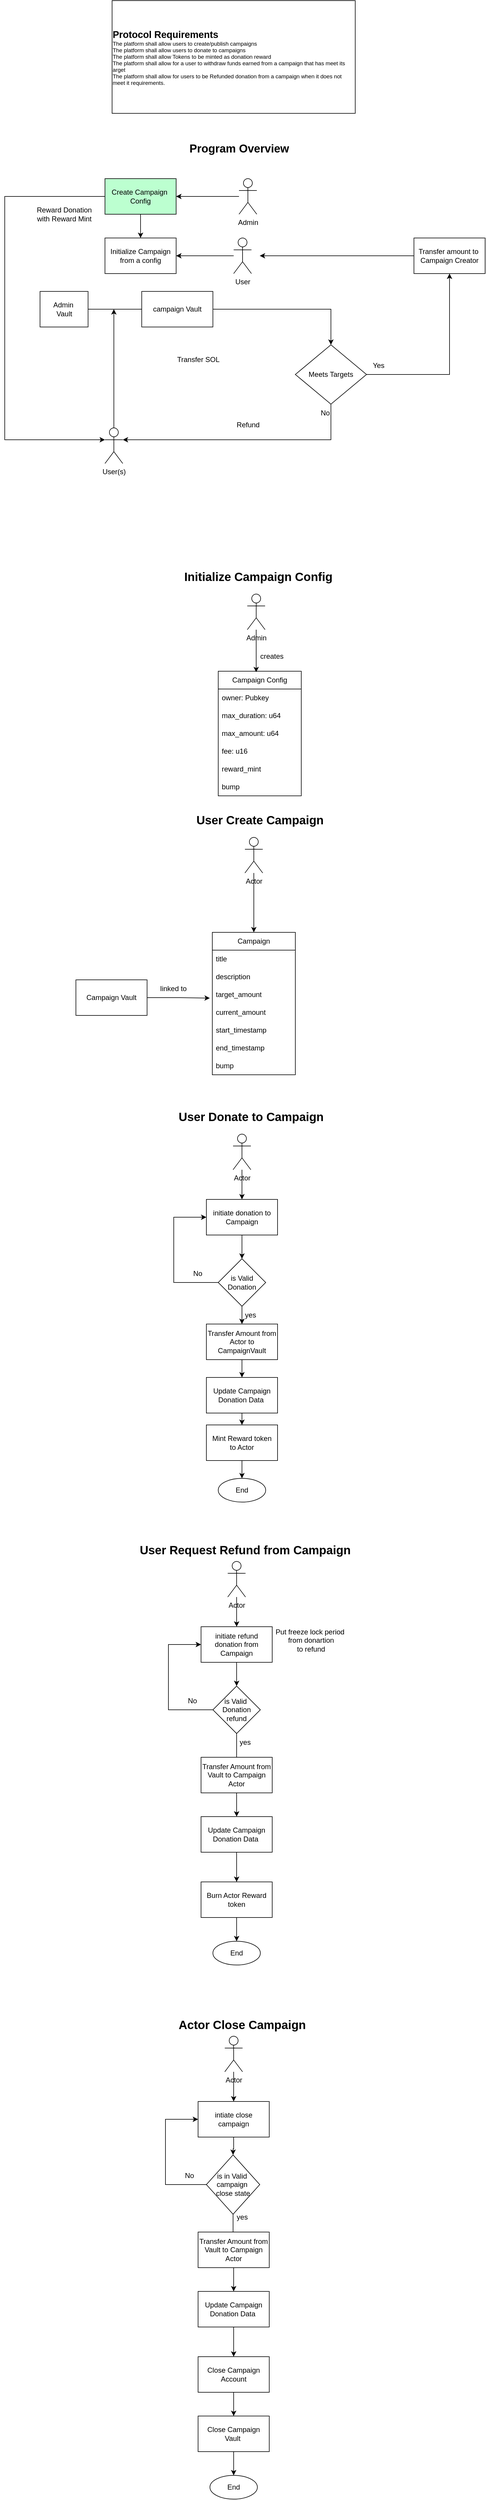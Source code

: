 <mxfile version="26.0.11" pages="2">
  <diagram name="Create-Campaign" id="I4TZYW_Bxn7uYxpztRF7">
    <mxGraphModel dx="2049" dy="1131" grid="1" gridSize="10" guides="1" tooltips="1" connect="1" arrows="1" fold="1" page="1" pageScale="1" pageWidth="850" pageHeight="1100" math="0" shadow="0">
      <root>
        <mxCell id="0" />
        <mxCell id="1" parent="0" />
        <mxCell id="6O2quFRuJPFbSkHzGAcE-3" value="Program Overview" style="text;html=1;align=center;verticalAlign=middle;resizable=0;points=[];autosize=1;strokeColor=none;fillColor=none;fontSize=19;fontStyle=1" parent="1" vertex="1">
          <mxGeometry x="335" y="250" width="180" height="40" as="geometry" />
        </mxCell>
        <mxCell id="6O2quFRuJPFbSkHzGAcE-24" value="&lt;b&gt;&lt;font style=&quot;font-size: 20px;&quot;&gt;Initialize Campaign Config&amp;nbsp;&lt;/font&gt;&lt;/b&gt;" style="text;html=1;align=center;verticalAlign=middle;resizable=0;points=[];autosize=1;strokeColor=none;fillColor=none;" parent="1" vertex="1">
          <mxGeometry x="320" y="970" width="280" height="40" as="geometry" />
        </mxCell>
        <mxCell id="6O2quFRuJPFbSkHzGAcE-25" value="Admin&lt;div&gt;&lt;br&gt;&lt;/div&gt;" style="shape=umlActor;verticalLabelPosition=bottom;verticalAlign=top;html=1;outlineConnect=0;" parent="1" vertex="1">
          <mxGeometry x="439" y="1020" width="30" height="60" as="geometry" />
        </mxCell>
        <mxCell id="6O2quFRuJPFbSkHzGAcE-26" value="Campaign Config" style="swimlane;fontStyle=0;childLayout=stackLayout;horizontal=1;startSize=30;horizontalStack=0;resizeParent=1;resizeParentMax=0;resizeLast=0;collapsible=1;marginBottom=0;whiteSpace=wrap;html=1;" parent="1" vertex="1">
          <mxGeometry x="390" y="1150" width="140" height="210" as="geometry" />
        </mxCell>
        <mxCell id="6O2quFRuJPFbSkHzGAcE-27" value="owner: Pubkey" style="text;strokeColor=none;fillColor=none;align=left;verticalAlign=middle;spacingLeft=4;spacingRight=4;overflow=hidden;points=[[0,0.5],[1,0.5]];portConstraint=eastwest;rotatable=0;whiteSpace=wrap;html=1;" parent="6O2quFRuJPFbSkHzGAcE-26" vertex="1">
          <mxGeometry y="30" width="140" height="30" as="geometry" />
        </mxCell>
        <mxCell id="6O2quFRuJPFbSkHzGAcE-34" value="max_duration: u64" style="text;strokeColor=none;fillColor=none;align=left;verticalAlign=middle;spacingLeft=4;spacingRight=4;overflow=hidden;points=[[0,0.5],[1,0.5]];portConstraint=eastwest;rotatable=0;whiteSpace=wrap;html=1;" parent="6O2quFRuJPFbSkHzGAcE-26" vertex="1">
          <mxGeometry y="60" width="140" height="30" as="geometry" />
        </mxCell>
        <mxCell id="6O2quFRuJPFbSkHzGAcE-35" value="max_amount: u64" style="text;strokeColor=none;fillColor=none;align=left;verticalAlign=middle;spacingLeft=4;spacingRight=4;overflow=hidden;points=[[0,0.5],[1,0.5]];portConstraint=eastwest;rotatable=0;whiteSpace=wrap;html=1;" parent="6O2quFRuJPFbSkHzGAcE-26" vertex="1">
          <mxGeometry y="90" width="140" height="30" as="geometry" />
        </mxCell>
        <mxCell id="6O2quFRuJPFbSkHzGAcE-28" value="fee: u16" style="text;strokeColor=none;fillColor=none;align=left;verticalAlign=middle;spacingLeft=4;spacingRight=4;overflow=hidden;points=[[0,0.5],[1,0.5]];portConstraint=eastwest;rotatable=0;whiteSpace=wrap;html=1;" parent="6O2quFRuJPFbSkHzGAcE-26" vertex="1">
          <mxGeometry y="120" width="140" height="30" as="geometry" />
        </mxCell>
        <mxCell id="6O2quFRuJPFbSkHzGAcE-29" value="reward_mint" style="text;strokeColor=none;fillColor=none;align=left;verticalAlign=middle;spacingLeft=4;spacingRight=4;overflow=hidden;points=[[0,0.5],[1,0.5]];portConstraint=eastwest;rotatable=0;whiteSpace=wrap;html=1;" parent="6O2quFRuJPFbSkHzGAcE-26" vertex="1">
          <mxGeometry y="150" width="140" height="30" as="geometry" />
        </mxCell>
        <mxCell id="6O2quFRuJPFbSkHzGAcE-33" value="bump" style="text;strokeColor=none;fillColor=none;align=left;verticalAlign=middle;spacingLeft=4;spacingRight=4;overflow=hidden;points=[[0,0.5],[1,0.5]];portConstraint=eastwest;rotatable=0;whiteSpace=wrap;html=1;" parent="6O2quFRuJPFbSkHzGAcE-26" vertex="1">
          <mxGeometry y="180" width="140" height="30" as="geometry" />
        </mxCell>
        <mxCell id="6O2quFRuJPFbSkHzGAcE-30" style="edgeStyle=orthogonalEdgeStyle;rounded=0;orthogonalLoop=1;jettySize=auto;html=1;entryX=0.457;entryY=0.008;entryDx=0;entryDy=0;entryPerimeter=0;" parent="1" source="6O2quFRuJPFbSkHzGAcE-25" target="6O2quFRuJPFbSkHzGAcE-26" edge="1">
          <mxGeometry relative="1" as="geometry" />
        </mxCell>
        <mxCell id="6O2quFRuJPFbSkHzGAcE-31" value="creates" style="text;html=1;align=center;verticalAlign=middle;resizable=0;points=[];autosize=1;strokeColor=none;fillColor=none;" parent="1" vertex="1">
          <mxGeometry x="450" y="1110" width="60" height="30" as="geometry" />
        </mxCell>
        <mxCell id="6O2quFRuJPFbSkHzGAcE-43" value="&lt;b&gt;&lt;font style=&quot;font-size: 20px;&quot;&gt;User Create Campaign&lt;/font&gt;&lt;/b&gt;" style="text;html=1;align=center;verticalAlign=middle;resizable=0;points=[];autosize=1;strokeColor=none;fillColor=none;" parent="1" vertex="1">
          <mxGeometry x="340" y="1380" width="240" height="40" as="geometry" />
        </mxCell>
        <mxCell id="6O2quFRuJPFbSkHzGAcE-59" style="edgeStyle=orthogonalEdgeStyle;rounded=0;orthogonalLoop=1;jettySize=auto;html=1;" parent="1" source="6O2quFRuJPFbSkHzGAcE-44" target="6O2quFRuJPFbSkHzGAcE-50" edge="1">
          <mxGeometry relative="1" as="geometry" />
        </mxCell>
        <mxCell id="6O2quFRuJPFbSkHzGAcE-44" value="Actor" style="shape=umlActor;verticalLabelPosition=bottom;verticalAlign=top;html=1;outlineConnect=0;" parent="1" vertex="1">
          <mxGeometry x="435" y="1430" width="30" height="60" as="geometry" />
        </mxCell>
        <mxCell id="6O2quFRuJPFbSkHzGAcE-50" value="Campaign" style="swimlane;fontStyle=0;childLayout=stackLayout;horizontal=1;startSize=30;horizontalStack=0;resizeParent=1;resizeParentMax=0;resizeLast=0;collapsible=1;marginBottom=0;whiteSpace=wrap;html=1;" parent="1" vertex="1">
          <mxGeometry x="380" y="1590" width="140" height="240" as="geometry" />
        </mxCell>
        <mxCell id="6O2quFRuJPFbSkHzGAcE-51" value="title" style="text;strokeColor=none;fillColor=none;align=left;verticalAlign=middle;spacingLeft=4;spacingRight=4;overflow=hidden;points=[[0,0.5],[1,0.5]];portConstraint=eastwest;rotatable=0;whiteSpace=wrap;html=1;" parent="6O2quFRuJPFbSkHzGAcE-50" vertex="1">
          <mxGeometry y="30" width="140" height="30" as="geometry" />
        </mxCell>
        <mxCell id="6O2quFRuJPFbSkHzGAcE-52" value="description" style="text;strokeColor=none;fillColor=none;align=left;verticalAlign=middle;spacingLeft=4;spacingRight=4;overflow=hidden;points=[[0,0.5],[1,0.5]];portConstraint=eastwest;rotatable=0;whiteSpace=wrap;html=1;" parent="6O2quFRuJPFbSkHzGAcE-50" vertex="1">
          <mxGeometry y="60" width="140" height="30" as="geometry" />
        </mxCell>
        <mxCell id="6O2quFRuJPFbSkHzGAcE-53" value="target_amount" style="text;strokeColor=none;fillColor=none;align=left;verticalAlign=middle;spacingLeft=4;spacingRight=4;overflow=hidden;points=[[0,0.5],[1,0.5]];portConstraint=eastwest;rotatable=0;whiteSpace=wrap;html=1;" parent="6O2quFRuJPFbSkHzGAcE-50" vertex="1">
          <mxGeometry y="90" width="140" height="30" as="geometry" />
        </mxCell>
        <mxCell id="6O2quFRuJPFbSkHzGAcE-56" value="current_amount" style="text;strokeColor=none;fillColor=none;align=left;verticalAlign=middle;spacingLeft=4;spacingRight=4;overflow=hidden;points=[[0,0.5],[1,0.5]];portConstraint=eastwest;rotatable=0;whiteSpace=wrap;html=1;" parent="6O2quFRuJPFbSkHzGAcE-50" vertex="1">
          <mxGeometry y="120" width="140" height="30" as="geometry" />
        </mxCell>
        <mxCell id="6O2quFRuJPFbSkHzGAcE-54" value="start_timestamp" style="text;strokeColor=none;fillColor=none;align=left;verticalAlign=middle;spacingLeft=4;spacingRight=4;overflow=hidden;points=[[0,0.5],[1,0.5]];portConstraint=eastwest;rotatable=0;whiteSpace=wrap;html=1;" parent="6O2quFRuJPFbSkHzGAcE-50" vertex="1">
          <mxGeometry y="150" width="140" height="30" as="geometry" />
        </mxCell>
        <mxCell id="6O2quFRuJPFbSkHzGAcE-55" value="end_timestamp" style="text;strokeColor=none;fillColor=none;align=left;verticalAlign=middle;spacingLeft=4;spacingRight=4;overflow=hidden;points=[[0,0.5],[1,0.5]];portConstraint=eastwest;rotatable=0;whiteSpace=wrap;html=1;" parent="6O2quFRuJPFbSkHzGAcE-50" vertex="1">
          <mxGeometry y="180" width="140" height="30" as="geometry" />
        </mxCell>
        <mxCell id="6O2quFRuJPFbSkHzGAcE-58" value="bump" style="text;strokeColor=none;fillColor=none;align=left;verticalAlign=middle;spacingLeft=4;spacingRight=4;overflow=hidden;points=[[0,0.5],[1,0.5]];portConstraint=eastwest;rotatable=0;whiteSpace=wrap;html=1;" parent="6O2quFRuJPFbSkHzGAcE-50" vertex="1">
          <mxGeometry y="210" width="140" height="30" as="geometry" />
        </mxCell>
        <mxCell id="6O2quFRuJPFbSkHzGAcE-60" value="Campaign Vault" style="rounded=0;whiteSpace=wrap;html=1;" parent="1" vertex="1">
          <mxGeometry x="150" y="1670" width="120" height="60" as="geometry" />
        </mxCell>
        <mxCell id="6O2quFRuJPFbSkHzGAcE-61" style="edgeStyle=orthogonalEdgeStyle;rounded=0;orthogonalLoop=1;jettySize=auto;html=1;entryX=-0.03;entryY=0.694;entryDx=0;entryDy=0;entryPerimeter=0;" parent="1" source="6O2quFRuJPFbSkHzGAcE-60" target="6O2quFRuJPFbSkHzGAcE-53" edge="1">
          <mxGeometry relative="1" as="geometry" />
        </mxCell>
        <mxCell id="6O2quFRuJPFbSkHzGAcE-62" value="linked to" style="text;html=1;align=center;verticalAlign=middle;resizable=0;points=[];autosize=1;strokeColor=none;fillColor=none;" parent="1" vertex="1">
          <mxGeometry x="279" y="1670" width="70" height="30" as="geometry" />
        </mxCell>
        <mxCell id="6O2quFRuJPFbSkHzGAcE-63" value="&lt;b&gt;&lt;font style=&quot;font-size: 20px;&quot;&gt;User Donate to Campaign&lt;/font&gt;&lt;/b&gt;" style="text;html=1;align=center;verticalAlign=middle;resizable=0;points=[];autosize=1;strokeColor=none;fillColor=none;" parent="1" vertex="1">
          <mxGeometry x="310" y="1880" width="270" height="40" as="geometry" />
        </mxCell>
        <mxCell id="6O2quFRuJPFbSkHzGAcE-79" style="edgeStyle=orthogonalEdgeStyle;rounded=0;orthogonalLoop=1;jettySize=auto;html=1;entryX=0.5;entryY=0;entryDx=0;entryDy=0;" parent="1" source="6O2quFRuJPFbSkHzGAcE-64" target="6O2quFRuJPFbSkHzGAcE-65" edge="1">
          <mxGeometry relative="1" as="geometry" />
        </mxCell>
        <mxCell id="6O2quFRuJPFbSkHzGAcE-64" value="Actor" style="shape=umlActor;verticalLabelPosition=bottom;verticalAlign=top;html=1;outlineConnect=0;" parent="1" vertex="1">
          <mxGeometry x="415" y="1930" width="30" height="60" as="geometry" />
        </mxCell>
        <mxCell id="6O2quFRuJPFbSkHzGAcE-67" value="" style="edgeStyle=orthogonalEdgeStyle;rounded=0;orthogonalLoop=1;jettySize=auto;html=1;" parent="1" source="6O2quFRuJPFbSkHzGAcE-65" target="6O2quFRuJPFbSkHzGAcE-66" edge="1">
          <mxGeometry relative="1" as="geometry" />
        </mxCell>
        <mxCell id="6O2quFRuJPFbSkHzGAcE-65" value="initiate donation to Campaign" style="rounded=0;whiteSpace=wrap;html=1;" parent="1" vertex="1">
          <mxGeometry x="370" y="2040" width="120" height="60" as="geometry" />
        </mxCell>
        <mxCell id="6O2quFRuJPFbSkHzGAcE-70" value="" style="edgeStyle=orthogonalEdgeStyle;rounded=0;orthogonalLoop=1;jettySize=auto;html=1;" parent="1" source="6O2quFRuJPFbSkHzGAcE-66" target="6O2quFRuJPFbSkHzGAcE-69" edge="1">
          <mxGeometry relative="1" as="geometry" />
        </mxCell>
        <mxCell id="6O2quFRuJPFbSkHzGAcE-76" style="edgeStyle=orthogonalEdgeStyle;rounded=0;orthogonalLoop=1;jettySize=auto;html=1;exitX=0;exitY=0.5;exitDx=0;exitDy=0;entryX=0;entryY=0.5;entryDx=0;entryDy=0;" parent="1" source="6O2quFRuJPFbSkHzGAcE-66" target="6O2quFRuJPFbSkHzGAcE-65" edge="1">
          <mxGeometry relative="1" as="geometry">
            <Array as="points">
              <mxPoint x="315" y="2180" />
              <mxPoint x="315" y="2070" />
            </Array>
          </mxGeometry>
        </mxCell>
        <mxCell id="6O2quFRuJPFbSkHzGAcE-66" value="is Valid&lt;div&gt;Donation&lt;/div&gt;" style="rhombus;whiteSpace=wrap;html=1;rounded=0;" parent="1" vertex="1">
          <mxGeometry x="390" y="2140" width="80" height="80" as="geometry" />
        </mxCell>
        <mxCell id="6O2quFRuJPFbSkHzGAcE-72" value="" style="edgeStyle=orthogonalEdgeStyle;rounded=0;orthogonalLoop=1;jettySize=auto;html=1;" parent="1" source="6O2quFRuJPFbSkHzGAcE-99" target="6O2quFRuJPFbSkHzGAcE-71" edge="1">
          <mxGeometry relative="1" as="geometry" />
        </mxCell>
        <mxCell id="6O2quFRuJPFbSkHzGAcE-69" value="Transfer Amount from Actor to CampaignVault" style="whiteSpace=wrap;html=1;rounded=0;" parent="1" vertex="1">
          <mxGeometry x="370" y="2250" width="120" height="60" as="geometry" />
        </mxCell>
        <mxCell id="6O2quFRuJPFbSkHzGAcE-74" value="" style="edgeStyle=orthogonalEdgeStyle;rounded=0;orthogonalLoop=1;jettySize=auto;html=1;" parent="1" source="6O2quFRuJPFbSkHzGAcE-71" target="6O2quFRuJPFbSkHzGAcE-73" edge="1">
          <mxGeometry relative="1" as="geometry" />
        </mxCell>
        <mxCell id="6O2quFRuJPFbSkHzGAcE-71" value="Mint Reward token&lt;div&gt;to Actor&lt;/div&gt;" style="whiteSpace=wrap;html=1;rounded=0;" parent="1" vertex="1">
          <mxGeometry x="370" y="2420" width="120" height="60" as="geometry" />
        </mxCell>
        <mxCell id="6O2quFRuJPFbSkHzGAcE-73" value="End" style="ellipse;whiteSpace=wrap;html=1;rounded=0;" parent="1" vertex="1">
          <mxGeometry x="390" y="2510" width="80" height="40" as="geometry" />
        </mxCell>
        <mxCell id="6O2quFRuJPFbSkHzGAcE-77" value="No" style="text;html=1;align=center;verticalAlign=middle;resizable=0;points=[];autosize=1;strokeColor=none;fillColor=none;" parent="1" vertex="1">
          <mxGeometry x="335" y="2150" width="40" height="30" as="geometry" />
        </mxCell>
        <mxCell id="6O2quFRuJPFbSkHzGAcE-78" value="yes" style="text;html=1;align=center;verticalAlign=middle;resizable=0;points=[];autosize=1;strokeColor=none;fillColor=none;" parent="1" vertex="1">
          <mxGeometry x="424" y="2220" width="40" height="30" as="geometry" />
        </mxCell>
        <mxCell id="6O2quFRuJPFbSkHzGAcE-80" value="&lt;b&gt;&lt;font style=&quot;font-size: 20px;&quot;&gt;User Request Refund from Campaign&lt;/font&gt;&lt;/b&gt;" style="text;html=1;align=center;verticalAlign=middle;resizable=0;points=[];autosize=1;strokeColor=none;fillColor=none;" parent="1" vertex="1">
          <mxGeometry x="245" y="2610" width="380" height="40" as="geometry" />
        </mxCell>
        <mxCell id="6O2quFRuJPFbSkHzGAcE-81" style="edgeStyle=orthogonalEdgeStyle;rounded=0;orthogonalLoop=1;jettySize=auto;html=1;entryX=0.5;entryY=0;entryDx=0;entryDy=0;" parent="1" source="6O2quFRuJPFbSkHzGAcE-82" target="6O2quFRuJPFbSkHzGAcE-84" edge="1">
          <mxGeometry relative="1" as="geometry" />
        </mxCell>
        <mxCell id="6O2quFRuJPFbSkHzGAcE-82" value="Actor" style="shape=umlActor;verticalLabelPosition=bottom;verticalAlign=top;html=1;outlineConnect=0;" parent="1" vertex="1">
          <mxGeometry x="406" y="2650" width="30" height="60" as="geometry" />
        </mxCell>
        <mxCell id="6O2quFRuJPFbSkHzGAcE-83" value="" style="edgeStyle=orthogonalEdgeStyle;rounded=0;orthogonalLoop=1;jettySize=auto;html=1;" parent="1" source="6O2quFRuJPFbSkHzGAcE-84" target="6O2quFRuJPFbSkHzGAcE-87" edge="1">
          <mxGeometry relative="1" as="geometry" />
        </mxCell>
        <mxCell id="6O2quFRuJPFbSkHzGAcE-84" value="initiate refund donation from Campaign" style="rounded=0;whiteSpace=wrap;html=1;" parent="1" vertex="1">
          <mxGeometry x="361" y="2760" width="120" height="60" as="geometry" />
        </mxCell>
        <mxCell id="6O2quFRuJPFbSkHzGAcE-85" value="" style="edgeStyle=orthogonalEdgeStyle;rounded=0;orthogonalLoop=1;jettySize=auto;html=1;" parent="1" source="6O2quFRuJPFbSkHzGAcE-87" target="6O2quFRuJPFbSkHzGAcE-89" edge="1">
          <mxGeometry relative="1" as="geometry" />
        </mxCell>
        <mxCell id="6O2quFRuJPFbSkHzGAcE-86" style="edgeStyle=orthogonalEdgeStyle;rounded=0;orthogonalLoop=1;jettySize=auto;html=1;exitX=0;exitY=0.5;exitDx=0;exitDy=0;entryX=0;entryY=0.5;entryDx=0;entryDy=0;" parent="1" source="6O2quFRuJPFbSkHzGAcE-87" target="6O2quFRuJPFbSkHzGAcE-84" edge="1">
          <mxGeometry relative="1" as="geometry">
            <Array as="points">
              <mxPoint x="306" y="2900" />
              <mxPoint x="306" y="2790" />
            </Array>
          </mxGeometry>
        </mxCell>
        <mxCell id="6O2quFRuJPFbSkHzGAcE-87" value="is Valid&amp;nbsp;&lt;div&gt;Donation&lt;/div&gt;&lt;div&gt;refund&lt;/div&gt;" style="rhombus;whiteSpace=wrap;html=1;rounded=0;" parent="1" vertex="1">
          <mxGeometry x="381" y="2860" width="80" height="80" as="geometry" />
        </mxCell>
        <mxCell id="6O2quFRuJPFbSkHzGAcE-102" value="" style="edgeStyle=orthogonalEdgeStyle;rounded=0;orthogonalLoop=1;jettySize=auto;html=1;" parent="1" source="6O2quFRuJPFbSkHzGAcE-89" target="6O2quFRuJPFbSkHzGAcE-91" edge="1">
          <mxGeometry relative="1" as="geometry" />
        </mxCell>
        <mxCell id="6O2quFRuJPFbSkHzGAcE-89" value="Update Campaign&lt;div&gt;Donation Data&amp;nbsp;&lt;/div&gt;" style="whiteSpace=wrap;html=1;rounded=0;" parent="1" vertex="1">
          <mxGeometry x="361" y="3080" width="120" height="60" as="geometry" />
        </mxCell>
        <mxCell id="6O2quFRuJPFbSkHzGAcE-90" value="" style="edgeStyle=orthogonalEdgeStyle;rounded=0;orthogonalLoop=1;jettySize=auto;html=1;" parent="1" source="6O2quFRuJPFbSkHzGAcE-91" target="6O2quFRuJPFbSkHzGAcE-92" edge="1">
          <mxGeometry relative="1" as="geometry" />
        </mxCell>
        <mxCell id="6O2quFRuJPFbSkHzGAcE-91" value="Burn Actor Reward token" style="whiteSpace=wrap;html=1;rounded=0;" parent="1" vertex="1">
          <mxGeometry x="361" y="3190" width="120" height="60" as="geometry" />
        </mxCell>
        <mxCell id="6O2quFRuJPFbSkHzGAcE-92" value="End" style="ellipse;whiteSpace=wrap;html=1;rounded=0;" parent="1" vertex="1">
          <mxGeometry x="381" y="3290" width="80" height="40" as="geometry" />
        </mxCell>
        <mxCell id="6O2quFRuJPFbSkHzGAcE-93" value="No" style="text;html=1;align=center;verticalAlign=middle;resizable=0;points=[];autosize=1;strokeColor=none;fillColor=none;" parent="1" vertex="1">
          <mxGeometry x="326" y="2870" width="40" height="30" as="geometry" />
        </mxCell>
        <mxCell id="6O2quFRuJPFbSkHzGAcE-94" value="yes" style="text;html=1;align=center;verticalAlign=middle;resizable=0;points=[];autosize=1;strokeColor=none;fillColor=none;" parent="1" vertex="1">
          <mxGeometry x="415" y="2940" width="40" height="30" as="geometry" />
        </mxCell>
        <mxCell id="6O2quFRuJPFbSkHzGAcE-95" value="Transfer Amount from Vault to Campaign Actor" style="whiteSpace=wrap;html=1;rounded=0;" parent="1" vertex="1">
          <mxGeometry x="361" y="2980" width="120" height="60" as="geometry" />
        </mxCell>
        <mxCell id="6O2quFRuJPFbSkHzGAcE-100" value="" style="edgeStyle=orthogonalEdgeStyle;rounded=0;orthogonalLoop=1;jettySize=auto;html=1;" parent="1" source="6O2quFRuJPFbSkHzGAcE-69" target="6O2quFRuJPFbSkHzGAcE-99" edge="1">
          <mxGeometry relative="1" as="geometry">
            <mxPoint x="430" y="2310" as="sourcePoint" />
            <mxPoint x="430" y="2380" as="targetPoint" />
          </mxGeometry>
        </mxCell>
        <mxCell id="6O2quFRuJPFbSkHzGAcE-99" value="Update Campaign&lt;div&gt;Donation Data&amp;nbsp;&lt;/div&gt;" style="whiteSpace=wrap;html=1;rounded=0;" parent="1" vertex="1">
          <mxGeometry x="370" y="2340" width="120" height="60" as="geometry" />
        </mxCell>
        <mxCell id="6O2quFRuJPFbSkHzGAcE-103" value="&lt;b&gt;&lt;font style=&quot;font-size: 20px;&quot;&gt;Actor Close Campaign&lt;/font&gt;&lt;/b&gt;" style="text;html=1;align=center;verticalAlign=middle;resizable=0;points=[];autosize=1;strokeColor=none;fillColor=none;" parent="1" vertex="1">
          <mxGeometry x="310" y="3410" width="240" height="40" as="geometry" />
        </mxCell>
        <mxCell id="6O2quFRuJPFbSkHzGAcE-104" style="edgeStyle=orthogonalEdgeStyle;rounded=0;orthogonalLoop=1;jettySize=auto;html=1;entryX=0.5;entryY=0;entryDx=0;entryDy=0;" parent="1" source="6O2quFRuJPFbSkHzGAcE-105" target="6O2quFRuJPFbSkHzGAcE-107" edge="1">
          <mxGeometry relative="1" as="geometry" />
        </mxCell>
        <mxCell id="6O2quFRuJPFbSkHzGAcE-105" value="Actor" style="shape=umlActor;verticalLabelPosition=bottom;verticalAlign=top;html=1;outlineConnect=0;" parent="1" vertex="1">
          <mxGeometry x="401" y="3450" width="30" height="60" as="geometry" />
        </mxCell>
        <mxCell id="6O2quFRuJPFbSkHzGAcE-106" value="" style="edgeStyle=orthogonalEdgeStyle;rounded=0;orthogonalLoop=1;jettySize=auto;html=1;" parent="1" source="6O2quFRuJPFbSkHzGAcE-107" target="6O2quFRuJPFbSkHzGAcE-110" edge="1">
          <mxGeometry relative="1" as="geometry" />
        </mxCell>
        <mxCell id="6O2quFRuJPFbSkHzGAcE-107" value="intiate close campaign" style="rounded=0;whiteSpace=wrap;html=1;" parent="1" vertex="1">
          <mxGeometry x="356" y="3560" width="120" height="60" as="geometry" />
        </mxCell>
        <mxCell id="6O2quFRuJPFbSkHzGAcE-108" value="" style="edgeStyle=orthogonalEdgeStyle;rounded=0;orthogonalLoop=1;jettySize=auto;html=1;" parent="1" source="6O2quFRuJPFbSkHzGAcE-110" target="6O2quFRuJPFbSkHzGAcE-112" edge="1">
          <mxGeometry relative="1" as="geometry" />
        </mxCell>
        <mxCell id="6O2quFRuJPFbSkHzGAcE-109" style="edgeStyle=orthogonalEdgeStyle;rounded=0;orthogonalLoop=1;jettySize=auto;html=1;exitX=0;exitY=0.5;exitDx=0;exitDy=0;entryX=0;entryY=0.5;entryDx=0;entryDy=0;" parent="1" source="6O2quFRuJPFbSkHzGAcE-110" target="6O2quFRuJPFbSkHzGAcE-107" edge="1">
          <mxGeometry relative="1" as="geometry">
            <Array as="points">
              <mxPoint x="301" y="3700" />
              <mxPoint x="301" y="3590" />
            </Array>
          </mxGeometry>
        </mxCell>
        <mxCell id="6O2quFRuJPFbSkHzGAcE-110" value="is in Valid&amp;nbsp;&lt;div&gt;campaign&amp;nbsp;&lt;/div&gt;&lt;div&gt;close state&lt;/div&gt;" style="rhombus;whiteSpace=wrap;html=1;rounded=0;" parent="1" vertex="1">
          <mxGeometry x="370" y="3650" width="90" height="100" as="geometry" />
        </mxCell>
        <mxCell id="6O2quFRuJPFbSkHzGAcE-111" value="" style="edgeStyle=orthogonalEdgeStyle;rounded=0;orthogonalLoop=1;jettySize=auto;html=1;" parent="1" source="6O2quFRuJPFbSkHzGAcE-112" target="6O2quFRuJPFbSkHzGAcE-114" edge="1">
          <mxGeometry relative="1" as="geometry" />
        </mxCell>
        <mxCell id="6O2quFRuJPFbSkHzGAcE-112" value="Update Campaign&lt;div&gt;Donation Data&amp;nbsp;&lt;/div&gt;" style="whiteSpace=wrap;html=1;rounded=0;" parent="1" vertex="1">
          <mxGeometry x="356" y="3880" width="120" height="60" as="geometry" />
        </mxCell>
        <mxCell id="6O2quFRuJPFbSkHzGAcE-121" value="" style="edgeStyle=orthogonalEdgeStyle;rounded=0;orthogonalLoop=1;jettySize=auto;html=1;" parent="1" source="6O2quFRuJPFbSkHzGAcE-114" target="6O2quFRuJPFbSkHzGAcE-119" edge="1">
          <mxGeometry relative="1" as="geometry" />
        </mxCell>
        <mxCell id="6O2quFRuJPFbSkHzGAcE-114" value="Close Campaign Account" style="whiteSpace=wrap;html=1;rounded=0;" parent="1" vertex="1">
          <mxGeometry x="356" y="3990" width="120" height="60" as="geometry" />
        </mxCell>
        <mxCell id="6O2quFRuJPFbSkHzGAcE-115" value="End" style="ellipse;whiteSpace=wrap;html=1;rounded=0;" parent="1" vertex="1">
          <mxGeometry x="376" y="4190" width="80" height="40" as="geometry" />
        </mxCell>
        <mxCell id="6O2quFRuJPFbSkHzGAcE-116" value="No" style="text;html=1;align=center;verticalAlign=middle;resizable=0;points=[];autosize=1;strokeColor=none;fillColor=none;" parent="1" vertex="1">
          <mxGeometry x="321" y="3670" width="40" height="30" as="geometry" />
        </mxCell>
        <mxCell id="6O2quFRuJPFbSkHzGAcE-117" value="yes" style="text;html=1;align=center;verticalAlign=middle;resizable=0;points=[];autosize=1;strokeColor=none;fillColor=none;" parent="1" vertex="1">
          <mxGeometry x="410" y="3740" width="40" height="30" as="geometry" />
        </mxCell>
        <mxCell id="6O2quFRuJPFbSkHzGAcE-118" value="Transfer Amount from Vault to Campaign Actor" style="whiteSpace=wrap;html=1;rounded=0;" parent="1" vertex="1">
          <mxGeometry x="356" y="3780" width="120" height="60" as="geometry" />
        </mxCell>
        <mxCell id="6O2quFRuJPFbSkHzGAcE-122" value="" style="edgeStyle=orthogonalEdgeStyle;rounded=0;orthogonalLoop=1;jettySize=auto;html=1;" parent="1" source="6O2quFRuJPFbSkHzGAcE-119" target="6O2quFRuJPFbSkHzGAcE-115" edge="1">
          <mxGeometry relative="1" as="geometry" />
        </mxCell>
        <mxCell id="6O2quFRuJPFbSkHzGAcE-119" value="Close Campaign Vault&amp;nbsp;" style="whiteSpace=wrap;html=1;rounded=0;" parent="1" vertex="1">
          <mxGeometry x="356" y="4090" width="120" height="60" as="geometry" />
        </mxCell>
        <mxCell id="6O2quFRuJPFbSkHzGAcE-125" value="" style="edgeStyle=orthogonalEdgeStyle;rounded=0;orthogonalLoop=1;jettySize=auto;html=1;" parent="1" source="6O2quFRuJPFbSkHzGAcE-123" target="6O2quFRuJPFbSkHzGAcE-124" edge="1">
          <mxGeometry relative="1" as="geometry" />
        </mxCell>
        <mxCell id="4m3eCGuUq1pPL09Jc1Iq-3" style="edgeStyle=orthogonalEdgeStyle;rounded=0;orthogonalLoop=1;jettySize=auto;html=1;" edge="1" parent="1" source="6O2quFRuJPFbSkHzGAcE-123" target="6O2quFRuJPFbSkHzGAcE-126">
          <mxGeometry relative="1" as="geometry">
            <Array as="points">
              <mxPoint x="30" y="350" />
              <mxPoint x="30" y="760" />
            </Array>
          </mxGeometry>
        </mxCell>
        <mxCell id="6O2quFRuJPFbSkHzGAcE-123" value="Create Campaign&amp;nbsp;&lt;div&gt;Config&lt;/div&gt;" style="rounded=0;whiteSpace=wrap;html=1;fillColor=light-dark(#BCFFD0,var(--ge-dark-color, #121212));" parent="1" vertex="1">
          <mxGeometry x="199" y="320" width="120" height="60" as="geometry" />
        </mxCell>
        <mxCell id="6O2quFRuJPFbSkHzGAcE-124" value="Initialize Campaign from a config" style="whiteSpace=wrap;html=1;rounded=0;" parent="1" vertex="1">
          <mxGeometry x="199" y="420" width="120" height="60" as="geometry" />
        </mxCell>
        <mxCell id="4m3eCGuUq1pPL09Jc1Iq-8" style="edgeStyle=orthogonalEdgeStyle;rounded=0;orthogonalLoop=1;jettySize=auto;html=1;" edge="1" parent="1" source="6O2quFRuJPFbSkHzGAcE-126">
          <mxGeometry relative="1" as="geometry">
            <mxPoint x="214" y="540" as="targetPoint" />
          </mxGeometry>
        </mxCell>
        <mxCell id="6O2quFRuJPFbSkHzGAcE-126" value="User(s)" style="shape=umlActor;verticalLabelPosition=bottom;verticalAlign=top;html=1;outlineConnect=0;" parent="1" vertex="1">
          <mxGeometry x="199" y="740" width="30" height="60" as="geometry" />
        </mxCell>
        <mxCell id="6O2quFRuJPFbSkHzGAcE-128" value="Transfer SOL" style="text;html=1;align=center;verticalAlign=middle;resizable=0;points=[];autosize=1;strokeColor=none;fillColor=none;" parent="1" vertex="1">
          <mxGeometry x="306" y="610" width="100" height="30" as="geometry" />
        </mxCell>
        <mxCell id="6O2quFRuJPFbSkHzGAcE-132" value="Reward Donation&lt;div&gt;with Reward Mint&lt;/div&gt;" style="text;html=1;align=center;verticalAlign=middle;resizable=0;points=[];autosize=1;strokeColor=none;fillColor=none;" parent="1" vertex="1">
          <mxGeometry x="70" y="360" width="120" height="40" as="geometry" />
        </mxCell>
        <mxCell id="6O2quFRuJPFbSkHzGAcE-139" value="" style="edgeStyle=orthogonalEdgeStyle;rounded=0;orthogonalLoop=1;jettySize=auto;html=1;" parent="1" source="6O2quFRuJPFbSkHzGAcE-133" target="6O2quFRuJPFbSkHzGAcE-138" edge="1">
          <mxGeometry relative="1" as="geometry" />
        </mxCell>
        <mxCell id="AU1I28ebewpU2jutkjFf-22" style="edgeStyle=orthogonalEdgeStyle;rounded=0;orthogonalLoop=1;jettySize=auto;html=1;exitX=0.5;exitY=1;exitDx=0;exitDy=0;entryX=1;entryY=0.333;entryDx=0;entryDy=0;entryPerimeter=0;" parent="1" source="6O2quFRuJPFbSkHzGAcE-133" target="6O2quFRuJPFbSkHzGAcE-126" edge="1">
          <mxGeometry relative="1" as="geometry">
            <mxPoint x="580" y="487" as="sourcePoint" />
            <mxPoint x="306" y="630" as="targetPoint" />
            <Array as="points">
              <mxPoint x="579" y="760" />
              <mxPoint x="280" y="760" />
            </Array>
          </mxGeometry>
        </mxCell>
        <mxCell id="6O2quFRuJPFbSkHzGAcE-133" value="Meets Targets" style="rhombus;whiteSpace=wrap;html=1;rounded=0;" parent="1" vertex="1">
          <mxGeometry x="520" y="600" width="120" height="100" as="geometry" />
        </mxCell>
        <mxCell id="6O2quFRuJPFbSkHzGAcE-136" value="No" style="text;html=1;align=center;verticalAlign=middle;resizable=0;points=[];autosize=1;strokeColor=none;fillColor=none;" parent="1" vertex="1">
          <mxGeometry x="550" y="700" width="40" height="30" as="geometry" />
        </mxCell>
        <mxCell id="6O2quFRuJPFbSkHzGAcE-137" value="Refund" style="text;html=1;align=center;verticalAlign=middle;resizable=0;points=[];autosize=1;strokeColor=none;fillColor=none;" parent="1" vertex="1">
          <mxGeometry x="410" y="720" width="60" height="30" as="geometry" />
        </mxCell>
        <mxCell id="4m3eCGuUq1pPL09Jc1Iq-11" style="edgeStyle=orthogonalEdgeStyle;rounded=0;orthogonalLoop=1;jettySize=auto;html=1;" edge="1" parent="1" source="6O2quFRuJPFbSkHzGAcE-138">
          <mxGeometry relative="1" as="geometry">
            <mxPoint x="460" y="450" as="targetPoint" />
          </mxGeometry>
        </mxCell>
        <mxCell id="6O2quFRuJPFbSkHzGAcE-138" value="Transfer amount to&amp;nbsp;&lt;div&gt;Campaign Creator&lt;/div&gt;" style="whiteSpace=wrap;html=1;rounded=0;" parent="1" vertex="1">
          <mxGeometry x="720" y="420" width="120" height="60" as="geometry" />
        </mxCell>
        <mxCell id="6O2quFRuJPFbSkHzGAcE-141" value="&lt;p style=&quot;margin: 0px; font-variant-numeric: normal; font-variant-east-asian: normal; font-variant-alternates: normal; font-size-adjust: none; font-kerning: auto; font-optical-sizing: auto; font-feature-settings: normal; font-variation-settings: normal; font-variant-position: normal; font-variant-emoji: normal; font-stretch: normal; font-size: 16.2px; line-height: normal; font-family: Arial; text-align: start;&quot; class=&quot;p1&quot;&gt;&lt;b&gt;Protocol Requirements&lt;/b&gt;&lt;/p&gt;&lt;p style=&quot;margin: 0px; font-variant-numeric: normal; font-variant-east-asian: normal; font-variant-alternates: normal; font-size-adjust: none; font-kerning: auto; font-optical-sizing: auto; font-feature-settings: normal; font-variation-settings: normal; font-variant-position: normal; font-variant-emoji: normal; font-stretch: normal; font-size: 9.4px; line-height: normal; font-family: Arial; text-align: start;&quot; class=&quot;p2&quot;&gt;The platform shall allow users to create/publish campaigns&lt;/p&gt;&lt;p style=&quot;margin: 0px; font-variant-numeric: normal; font-variant-east-asian: normal; font-variant-alternates: normal; font-size-adjust: none; font-kerning: auto; font-optical-sizing: auto; font-feature-settings: normal; font-variation-settings: normal; font-variant-position: normal; font-variant-emoji: normal; font-stretch: normal; font-size: 9.4px; line-height: normal; font-family: Arial; text-align: start;&quot; class=&quot;p2&quot;&gt;&lt;span style=&quot;background-color: transparent; color: light-dark(rgb(0, 0, 0), rgb(255, 255, 255));&quot;&gt;The platform shall allow users to donate to campaigns&lt;/span&gt;&lt;/p&gt;&lt;p style=&quot;margin: 0px; font-variant-numeric: normal; font-variant-east-asian: normal; font-variant-alternates: normal; font-size-adjust: none; font-kerning: auto; font-optical-sizing: auto; font-feature-settings: normal; font-variation-settings: normal; font-variant-position: normal; font-variant-emoji: normal; font-stretch: normal; font-size: 9.4px; line-height: normal; font-family: Arial; text-align: start;&quot; class=&quot;p2&quot;&gt;&lt;span style=&quot;background-color: transparent; color: light-dark(rgb(0, 0, 0), rgb(255, 255, 255));&quot;&gt;The platform shall allow Tokens to be minted as donation reward&lt;/span&gt;&lt;/p&gt;&lt;p style=&quot;margin: 0px; font-variant-numeric: normal; font-variant-east-asian: normal; font-variant-alternates: normal; font-size-adjust: none; font-kerning: auto; font-optical-sizing: auto; font-feature-settings: normal; font-variation-settings: normal; font-variant-position: normal; font-variant-emoji: normal; font-stretch: normal; font-size: 9.4px; line-height: normal; font-family: Arial; text-align: start;&quot; class=&quot;p2&quot;&gt;The platform shall allow for a user to withdraw funds earned from a campaign that has meet its arget&lt;/p&gt;&lt;p style=&quot;margin: 0px; font-variant-numeric: normal; font-variant-east-asian: normal; font-variant-alternates: normal; font-size-adjust: none; font-kerning: auto; font-optical-sizing: auto; font-feature-settings: normal; font-variation-settings: normal; font-variant-position: normal; font-variant-emoji: normal; font-stretch: normal; font-size: 9.4px; line-height: normal; font-family: Arial; text-align: start;&quot; class=&quot;p2&quot;&gt;The platform shall allow for users to be Refunded donation from a campaign when it does not meet it requirements.&lt;/p&gt;" style="rounded=0;whiteSpace=wrap;html=1;" parent="1" vertex="1">
          <mxGeometry x="211" y="20" width="410" height="190" as="geometry" />
        </mxCell>
        <mxCell id="AU1I28ebewpU2jutkjFf-5" style="edgeStyle=orthogonalEdgeStyle;rounded=0;orthogonalLoop=1;jettySize=auto;html=1;entryX=0.5;entryY=0;entryDx=0;entryDy=0;" parent="1" source="AU1I28ebewpU2jutkjFf-2" target="6O2quFRuJPFbSkHzGAcE-133" edge="1">
          <mxGeometry relative="1" as="geometry">
            <Array as="points">
              <mxPoint x="580" y="540" />
            </Array>
          </mxGeometry>
        </mxCell>
        <mxCell id="AU1I28ebewpU2jutkjFf-2" value="campaign Vault" style="whiteSpace=wrap;html=1;rounded=0;" parent="1" vertex="1">
          <mxGeometry x="261" y="510" width="120" height="60" as="geometry" />
        </mxCell>
        <mxCell id="AU1I28ebewpU2jutkjFf-6" value="Admin&amp;nbsp;&lt;div&gt;Vault&lt;/div&gt;" style="whiteSpace=wrap;html=1;rounded=0;" parent="1" vertex="1">
          <mxGeometry x="89.5" y="510" width="81" height="60" as="geometry" />
        </mxCell>
        <mxCell id="AU1I28ebewpU2jutkjFf-23" value="Yes" style="text;html=1;align=center;verticalAlign=middle;resizable=0;points=[];autosize=1;strokeColor=none;fillColor=none;" parent="1" vertex="1">
          <mxGeometry x="640" y="620" width="40" height="30" as="geometry" />
        </mxCell>
        <mxCell id="AU1I28ebewpU2jutkjFf-30" style="edgeStyle=orthogonalEdgeStyle;rounded=0;orthogonalLoop=1;jettySize=auto;html=1;entryX=1;entryY=0.5;entryDx=0;entryDy=0;" parent="1" source="AU1I28ebewpU2jutkjFf-25" target="6O2quFRuJPFbSkHzGAcE-123" edge="1">
          <mxGeometry relative="1" as="geometry" />
        </mxCell>
        <mxCell id="AU1I28ebewpU2jutkjFf-25" value="Admin" style="shape=umlActor;verticalLabelPosition=bottom;verticalAlign=top;html=1;outlineConnect=0;" parent="1" vertex="1">
          <mxGeometry x="425" y="320" width="30" height="60" as="geometry" />
        </mxCell>
        <mxCell id="AU1I28ebewpU2jutkjFf-35" value="" style="edgeStyle=orthogonalEdgeStyle;rounded=0;orthogonalLoop=1;jettySize=auto;html=1;" parent="1" source="AU1I28ebewpU2jutkjFf-34" target="6O2quFRuJPFbSkHzGAcE-124" edge="1">
          <mxGeometry relative="1" as="geometry" />
        </mxCell>
        <mxCell id="AU1I28ebewpU2jutkjFf-34" value="User" style="shape=umlActor;verticalLabelPosition=bottom;verticalAlign=top;html=1;outlineConnect=0;" parent="1" vertex="1">
          <mxGeometry x="416" y="420" width="30" height="60" as="geometry" />
        </mxCell>
        <mxCell id="AU1I28ebewpU2jutkjFf-36" value="Put freeze lock period&amp;nbsp;&lt;div&gt;from donartion&lt;/div&gt;&lt;div&gt;to refund&lt;/div&gt;" style="text;html=1;align=center;verticalAlign=middle;resizable=0;points=[];autosize=1;strokeColor=none;fillColor=none;" parent="1" vertex="1">
          <mxGeometry x="476" y="2753" width="140" height="60" as="geometry" />
        </mxCell>
        <mxCell id="4m3eCGuUq1pPL09Jc1Iq-10" value="" style="endArrow=none;html=1;rounded=0;exitX=1;exitY=0.5;exitDx=0;exitDy=0;entryX=0;entryY=0.5;entryDx=0;entryDy=0;" edge="1" parent="1" source="AU1I28ebewpU2jutkjFf-6" target="AU1I28ebewpU2jutkjFf-2">
          <mxGeometry width="50" height="50" relative="1" as="geometry">
            <mxPoint x="370" y="600" as="sourcePoint" />
            <mxPoint x="420" y="600" as="targetPoint" />
            <Array as="points" />
          </mxGeometry>
        </mxCell>
      </root>
    </mxGraphModel>
  </diagram>
  <diagram id="Vh_mNMpPbudm44tj0-V1" name="Page-2">
    <mxGraphModel grid="1" page="1" gridSize="10" guides="1" tooltips="1" connect="1" arrows="1" fold="1" pageScale="1" pageWidth="850" pageHeight="1100" math="0" shadow="0">
      <root>
        <mxCell id="0" />
        <mxCell id="1" parent="0" />
      </root>
    </mxGraphModel>
  </diagram>
</mxfile>
